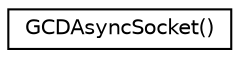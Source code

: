 digraph G
{
  edge [fontname="Helvetica",fontsize="10",labelfontname="Helvetica",labelfontsize="10"];
  node [fontname="Helvetica",fontsize="10",shape=record];
  rankdir="LR";
  Node1 [label="GCDAsyncSocket()",height=0.2,width=0.4,color="black", fillcolor="white", style="filled",URL="$interface_g_c_d_async_socket_07_08.html"];
}

